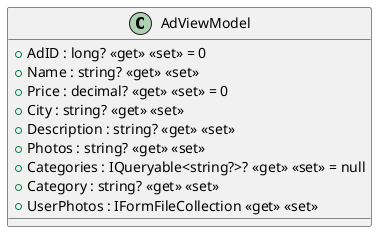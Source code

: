 @startuml
class AdViewModel {
    + AdID : long? <<get>> <<set>> = 0
    + Name : string? <<get>> <<set>>
    + Price : decimal? <<get>> <<set>> = 0
    + City : string? <<get>> <<set>>
    + Description : string? <<get>> <<set>>
    + Photos : string? <<get>> <<set>>
    + Categories : IQueryable<string?>? <<get>> <<set>> = null
    + Category : string? <<get>> <<set>>
    + UserPhotos : IFormFileCollection <<get>> <<set>>
}
@enduml
